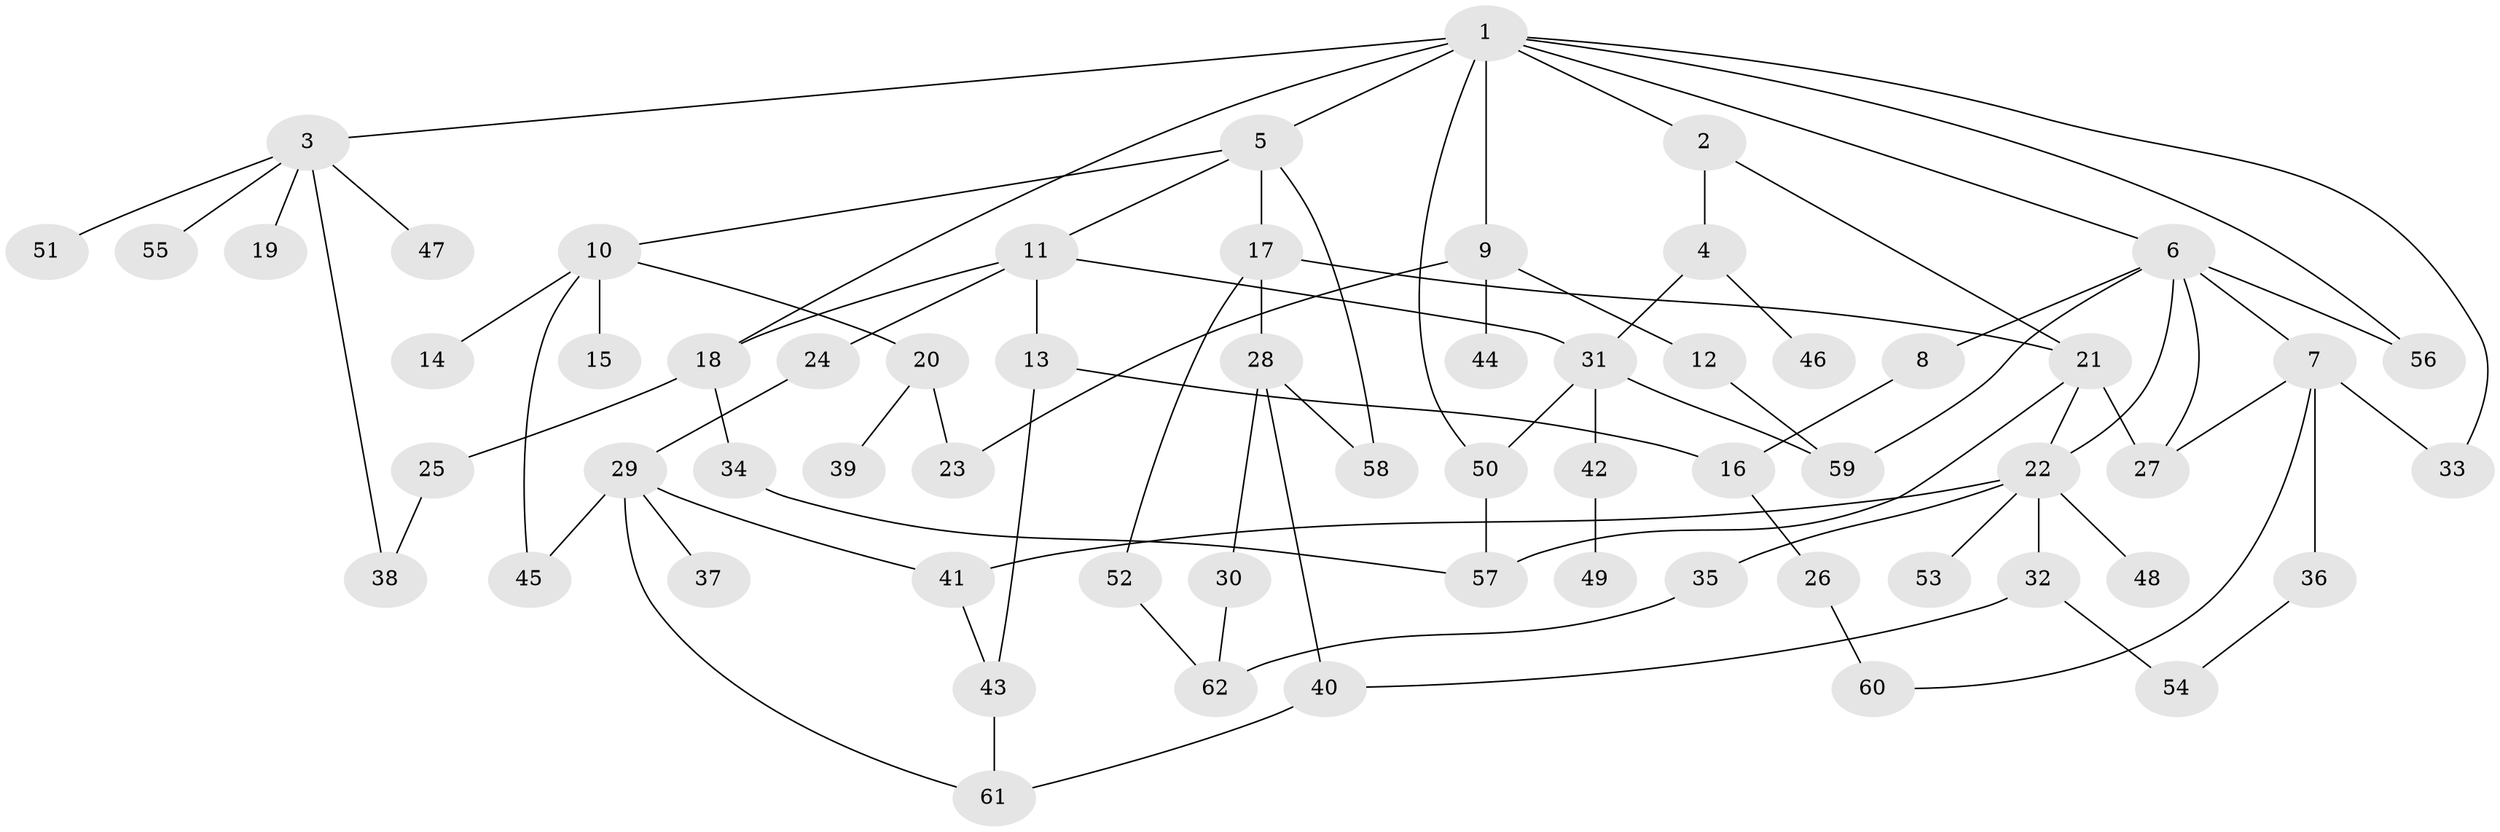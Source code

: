 // coarse degree distribution, {8: 0.08333333333333333, 3: 0.16666666666666666, 4: 0.125, 5: 0.125, 6: 0.041666666666666664, 1: 0.25, 7: 0.041666666666666664, 2: 0.16666666666666666}
// Generated by graph-tools (version 1.1) at 2025/16/03/04/25 18:16:50]
// undirected, 62 vertices, 88 edges
graph export_dot {
graph [start="1"]
  node [color=gray90,style=filled];
  1;
  2;
  3;
  4;
  5;
  6;
  7;
  8;
  9;
  10;
  11;
  12;
  13;
  14;
  15;
  16;
  17;
  18;
  19;
  20;
  21;
  22;
  23;
  24;
  25;
  26;
  27;
  28;
  29;
  30;
  31;
  32;
  33;
  34;
  35;
  36;
  37;
  38;
  39;
  40;
  41;
  42;
  43;
  44;
  45;
  46;
  47;
  48;
  49;
  50;
  51;
  52;
  53;
  54;
  55;
  56;
  57;
  58;
  59;
  60;
  61;
  62;
  1 -- 2;
  1 -- 3;
  1 -- 5;
  1 -- 6;
  1 -- 9;
  1 -- 18;
  1 -- 33;
  1 -- 56;
  1 -- 50;
  2 -- 4;
  2 -- 21;
  3 -- 19;
  3 -- 47;
  3 -- 51;
  3 -- 55;
  3 -- 38;
  4 -- 46;
  4 -- 31;
  5 -- 10;
  5 -- 11;
  5 -- 17;
  5 -- 58;
  6 -- 7;
  6 -- 8;
  6 -- 22;
  6 -- 56;
  6 -- 59;
  6 -- 27;
  7 -- 27;
  7 -- 33;
  7 -- 36;
  7 -- 60;
  8 -- 16;
  9 -- 12;
  9 -- 23;
  9 -- 44;
  10 -- 14;
  10 -- 15;
  10 -- 20;
  10 -- 45;
  11 -- 13;
  11 -- 24;
  11 -- 31;
  11 -- 18;
  12 -- 59;
  13 -- 16;
  13 -- 43;
  16 -- 26;
  17 -- 28;
  17 -- 52;
  17 -- 21;
  18 -- 25;
  18 -- 34;
  20 -- 39;
  20 -- 23;
  21 -- 57;
  21 -- 27;
  21 -- 22;
  22 -- 32;
  22 -- 35;
  22 -- 41;
  22 -- 48;
  22 -- 53;
  24 -- 29;
  25 -- 38;
  26 -- 60;
  28 -- 30;
  28 -- 58;
  28 -- 40;
  29 -- 37;
  29 -- 45;
  29 -- 41;
  29 -- 61;
  30 -- 62;
  31 -- 42;
  31 -- 50;
  31 -- 59;
  32 -- 40;
  32 -- 54;
  34 -- 57;
  35 -- 62;
  36 -- 54;
  40 -- 61;
  41 -- 43;
  42 -- 49;
  43 -- 61;
  50 -- 57;
  52 -- 62;
}
